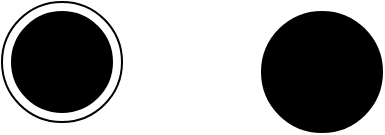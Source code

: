 <mxfile version="26.1.3">
  <diagram name="Página-1" id="txNJtSvvuQTEcA6mGofp">
    <mxGraphModel dx="1290" dy="522" grid="1" gridSize="10" guides="1" tooltips="1" connect="1" arrows="1" fold="1" page="1" pageScale="1" pageWidth="827" pageHeight="1169" math="0" shadow="0">
      <root>
        <mxCell id="0" />
        <mxCell id="1" parent="0" />
        <mxCell id="TX3Qb8FGk6j4Cs50qxRn-3" value="" style="ellipse;whiteSpace=wrap;html=1;aspect=fixed;" vertex="1" parent="1">
          <mxGeometry x="200" y="220" width="60" height="60" as="geometry" />
        </mxCell>
        <mxCell id="TX3Qb8FGk6j4Cs50qxRn-2" value="" style="ellipse;whiteSpace=wrap;html=1;aspect=fixed;fillColor=#000000;" vertex="1" parent="1">
          <mxGeometry x="205" y="225" width="50" height="50" as="geometry" />
        </mxCell>
        <mxCell id="TX3Qb8FGk6j4Cs50qxRn-4" value="" style="ellipse;whiteSpace=wrap;html=1;aspect=fixed;fillColor=#000000;" vertex="1" parent="1">
          <mxGeometry x="330" y="225" width="60" height="60" as="geometry" />
        </mxCell>
      </root>
    </mxGraphModel>
  </diagram>
</mxfile>
